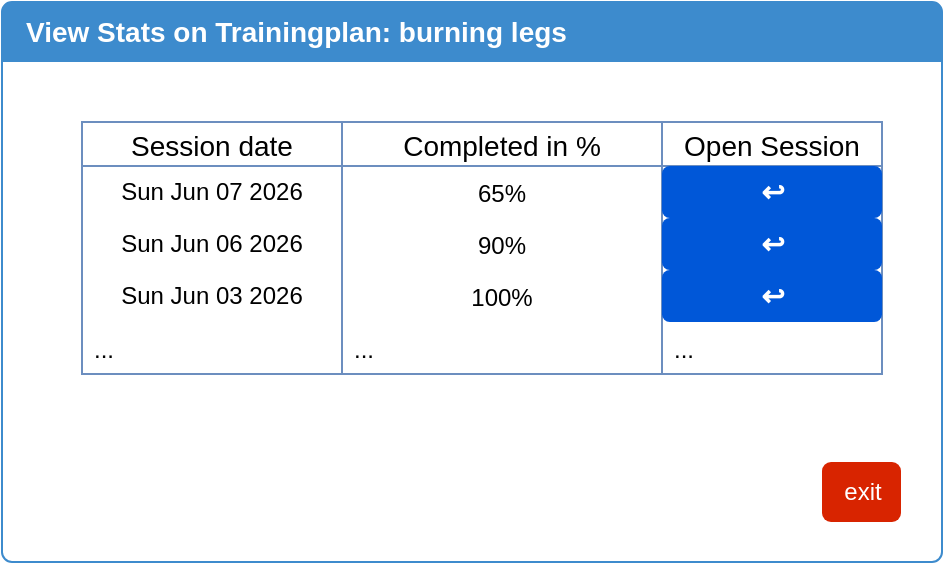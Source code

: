 <mxfile version="13.0.2" type="device"><diagram id="L5xd9kG8VeZkkxBqM9Bk" name="Page-1"><mxGraphModel dx="1408" dy="777" grid="1" gridSize="10" guides="1" tooltips="1" connect="1" arrows="1" fold="1" page="1" pageScale="1" pageWidth="827" pageHeight="1169" math="0" shadow="0"><root><mxCell id="0"/><mxCell id="1" parent="0"/><mxCell id="OumtFl_Z2ZmUcHZptuxZ-1" value="" style="html=1;shadow=0;dashed=0;shape=mxgraph.bootstrap.rrect;align=center;rSize=5;strokeColor=#3D8BCD;fillColor=#ffffff;fontColor=#f0f0f0;spacingTop=30;whiteSpace=wrap;" vertex="1" parent="1"><mxGeometry x="130" y="30" width="470" height="280" as="geometry"/></mxCell><mxCell id="OumtFl_Z2ZmUcHZptuxZ-2" value="View Stats on Trainingplan: burning legs" style="html=1;shadow=0;dashed=0;shape=mxgraph.bootstrap.topButton;rSize=5;strokeColor=none;fillColor=#3D8BCD;fontColor=#ffffff;fontSize=14;fontStyle=1;align=left;spacingLeft=10;whiteSpace=wrap;resizeWidth=1;" vertex="1" parent="OumtFl_Z2ZmUcHZptuxZ-1"><mxGeometry width="470.0" height="30" relative="1" as="geometry"/></mxCell><mxCell id="OumtFl_Z2ZmUcHZptuxZ-73" value="exit" style="rounded=1;fillColor=#D82400;strokeColor=none;html=1;fontColor=#ffffff;align=center;verticalAlign=middle;fontStyle=0;fontSize=12" vertex="1" parent="OumtFl_Z2ZmUcHZptuxZ-1"><mxGeometry x="410" y="230" width="39.5" height="30" as="geometry"/></mxCell><mxCell id="OumtFl_Z2ZmUcHZptuxZ-63" value="Session date" style="swimlane;fontStyle=0;childLayout=stackLayout;horizontal=1;startSize=22;horizontalStack=0;resizeParent=1;resizeParentMax=0;resizeLast=0;collapsible=1;marginBottom=0;align=center;fontSize=14;strokeColor=#6C8EBF;" vertex="1" parent="1"><mxGeometry x="170" y="90" width="130" height="126" as="geometry"/></mxCell><UserObject label="%date{ddd mmm dd yyyy}%" placeholders="1" id="OumtFl_Z2ZmUcHZptuxZ-64"><mxCell style="text;html=1;strokeColor=none;fillColor=none;align=center;verticalAlign=middle;whiteSpace=wrap;overflow=hidden;" vertex="1" parent="OumtFl_Z2ZmUcHZptuxZ-63"><mxGeometry y="22" width="130" height="26" as="geometry"/></mxCell></UserObject><UserObject label="&lt;div&gt;%date{ddd mmm 06 yyyy}%&lt;/div&gt;" placeholders="1" id="OumtFl_Z2ZmUcHZptuxZ-65"><mxCell style="text;html=1;strokeColor=none;fillColor=none;align=center;verticalAlign=middle;whiteSpace=wrap;overflow=hidden;" vertex="1" parent="OumtFl_Z2ZmUcHZptuxZ-63"><mxGeometry y="48" width="130" height="26" as="geometry"/></mxCell></UserObject><UserObject label="%date{ddd mmm 03 yyyy}%" placeholders="1" id="OumtFl_Z2ZmUcHZptuxZ-66"><mxCell style="text;html=1;strokeColor=none;fillColor=none;align=center;verticalAlign=middle;whiteSpace=wrap;overflow=hidden;" vertex="1" parent="OumtFl_Z2ZmUcHZptuxZ-63"><mxGeometry y="74" width="130" height="26" as="geometry"/></mxCell></UserObject><mxCell id="OumtFl_Z2ZmUcHZptuxZ-67" value="..." style="text;strokeColor=none;fillColor=none;spacingLeft=4;spacingRight=4;overflow=hidden;rotatable=0;points=[[0,0.5],[1,0.5]];portConstraint=eastwest;fontSize=12;" vertex="1" parent="OumtFl_Z2ZmUcHZptuxZ-63"><mxGeometry y="100" width="130" height="26" as="geometry"/></mxCell><mxCell id="OumtFl_Z2ZmUcHZptuxZ-68" value="Completed in %" style="swimlane;fontStyle=0;childLayout=stackLayout;horizontal=1;startSize=22;horizontalStack=0;resizeParent=1;resizeParentMax=0;resizeLast=0;collapsible=1;marginBottom=0;align=center;fontSize=14;strokeColor=#6C8EBF;" vertex="1" parent="1"><mxGeometry x="300" y="90" width="160" height="126" as="geometry"/></mxCell><mxCell id="OumtFl_Z2ZmUcHZptuxZ-69" value="65%" style="text;strokeColor=none;fillColor=none;spacingLeft=4;spacingRight=4;overflow=hidden;rotatable=0;points=[[0,0.5],[1,0.5]];portConstraint=eastwest;fontSize=12;align=center;" vertex="1" parent="OumtFl_Z2ZmUcHZptuxZ-68"><mxGeometry y="22" width="160" height="26" as="geometry"/></mxCell><mxCell id="OumtFl_Z2ZmUcHZptuxZ-70" value="90%" style="text;strokeColor=none;fillColor=none;spacingLeft=4;spacingRight=4;overflow=hidden;rotatable=0;points=[[0,0.5],[1,0.5]];portConstraint=eastwest;fontSize=12;align=center;" vertex="1" parent="OumtFl_Z2ZmUcHZptuxZ-68"><mxGeometry y="48" width="160" height="26" as="geometry"/></mxCell><mxCell id="OumtFl_Z2ZmUcHZptuxZ-71" value="100%" style="text;strokeColor=none;fillColor=none;spacingLeft=4;spacingRight=4;overflow=hidden;rotatable=0;points=[[0,0.5],[1,0.5]];portConstraint=eastwest;fontSize=12;align=center;" vertex="1" parent="OumtFl_Z2ZmUcHZptuxZ-68"><mxGeometry y="74" width="160" height="26" as="geometry"/></mxCell><mxCell id="OumtFl_Z2ZmUcHZptuxZ-72" value="..." style="text;strokeColor=none;fillColor=none;spacingLeft=4;spacingRight=4;overflow=hidden;rotatable=0;points=[[0,0.5],[1,0.5]];portConstraint=eastwest;fontSize=12;" vertex="1" parent="OumtFl_Z2ZmUcHZptuxZ-68"><mxGeometry y="100" width="160" height="26" as="geometry"/></mxCell><mxCell id="OumtFl_Z2ZmUcHZptuxZ-74" value="Open Session" style="swimlane;fontStyle=0;childLayout=stackLayout;horizontal=1;startSize=22;horizontalStack=0;resizeParent=1;resizeParentMax=0;resizeLast=0;collapsible=1;marginBottom=0;align=center;fontSize=14;strokeColor=#6C8EBF;" vertex="1" parent="1"><mxGeometry x="460" y="90" width="110" height="126" as="geometry"/></mxCell><mxCell id="OumtFl_Z2ZmUcHZptuxZ-75" value="&lt;h3&gt;↩&lt;/h3&gt;" style="rounded=1;fillColor=#0057D8;strokeColor=none;html=1;fontColor=#ffffff;align=center;verticalAlign=middle;fontStyle=0;fontSize=12" vertex="1" parent="OumtFl_Z2ZmUcHZptuxZ-74"><mxGeometry y="22" width="110" height="26" as="geometry"/></mxCell><mxCell id="OumtFl_Z2ZmUcHZptuxZ-76" value="&lt;h3&gt;↩&lt;/h3&gt;" style="rounded=1;fillColor=#0057D8;strokeColor=none;html=1;fontColor=#ffffff;align=center;verticalAlign=middle;fontStyle=0;fontSize=12" vertex="1" parent="OumtFl_Z2ZmUcHZptuxZ-74"><mxGeometry y="48" width="110" height="26" as="geometry"/></mxCell><mxCell id="OumtFl_Z2ZmUcHZptuxZ-77" value="&lt;h3&gt;↩&lt;/h3&gt;" style="rounded=1;fillColor=#0057D8;strokeColor=none;html=1;fontColor=#ffffff;align=center;verticalAlign=middle;fontStyle=0;fontSize=12" vertex="1" parent="OumtFl_Z2ZmUcHZptuxZ-74"><mxGeometry y="74" width="110" height="26" as="geometry"/></mxCell><mxCell id="OumtFl_Z2ZmUcHZptuxZ-78" value="..." style="text;strokeColor=none;fillColor=none;spacingLeft=4;spacingRight=4;overflow=hidden;rotatable=0;points=[[0,0.5],[1,0.5]];portConstraint=eastwest;fontSize=12;" vertex="1" parent="OumtFl_Z2ZmUcHZptuxZ-74"><mxGeometry y="100" width="110" height="26" as="geometry"/></mxCell></root></mxGraphModel></diagram></mxfile>